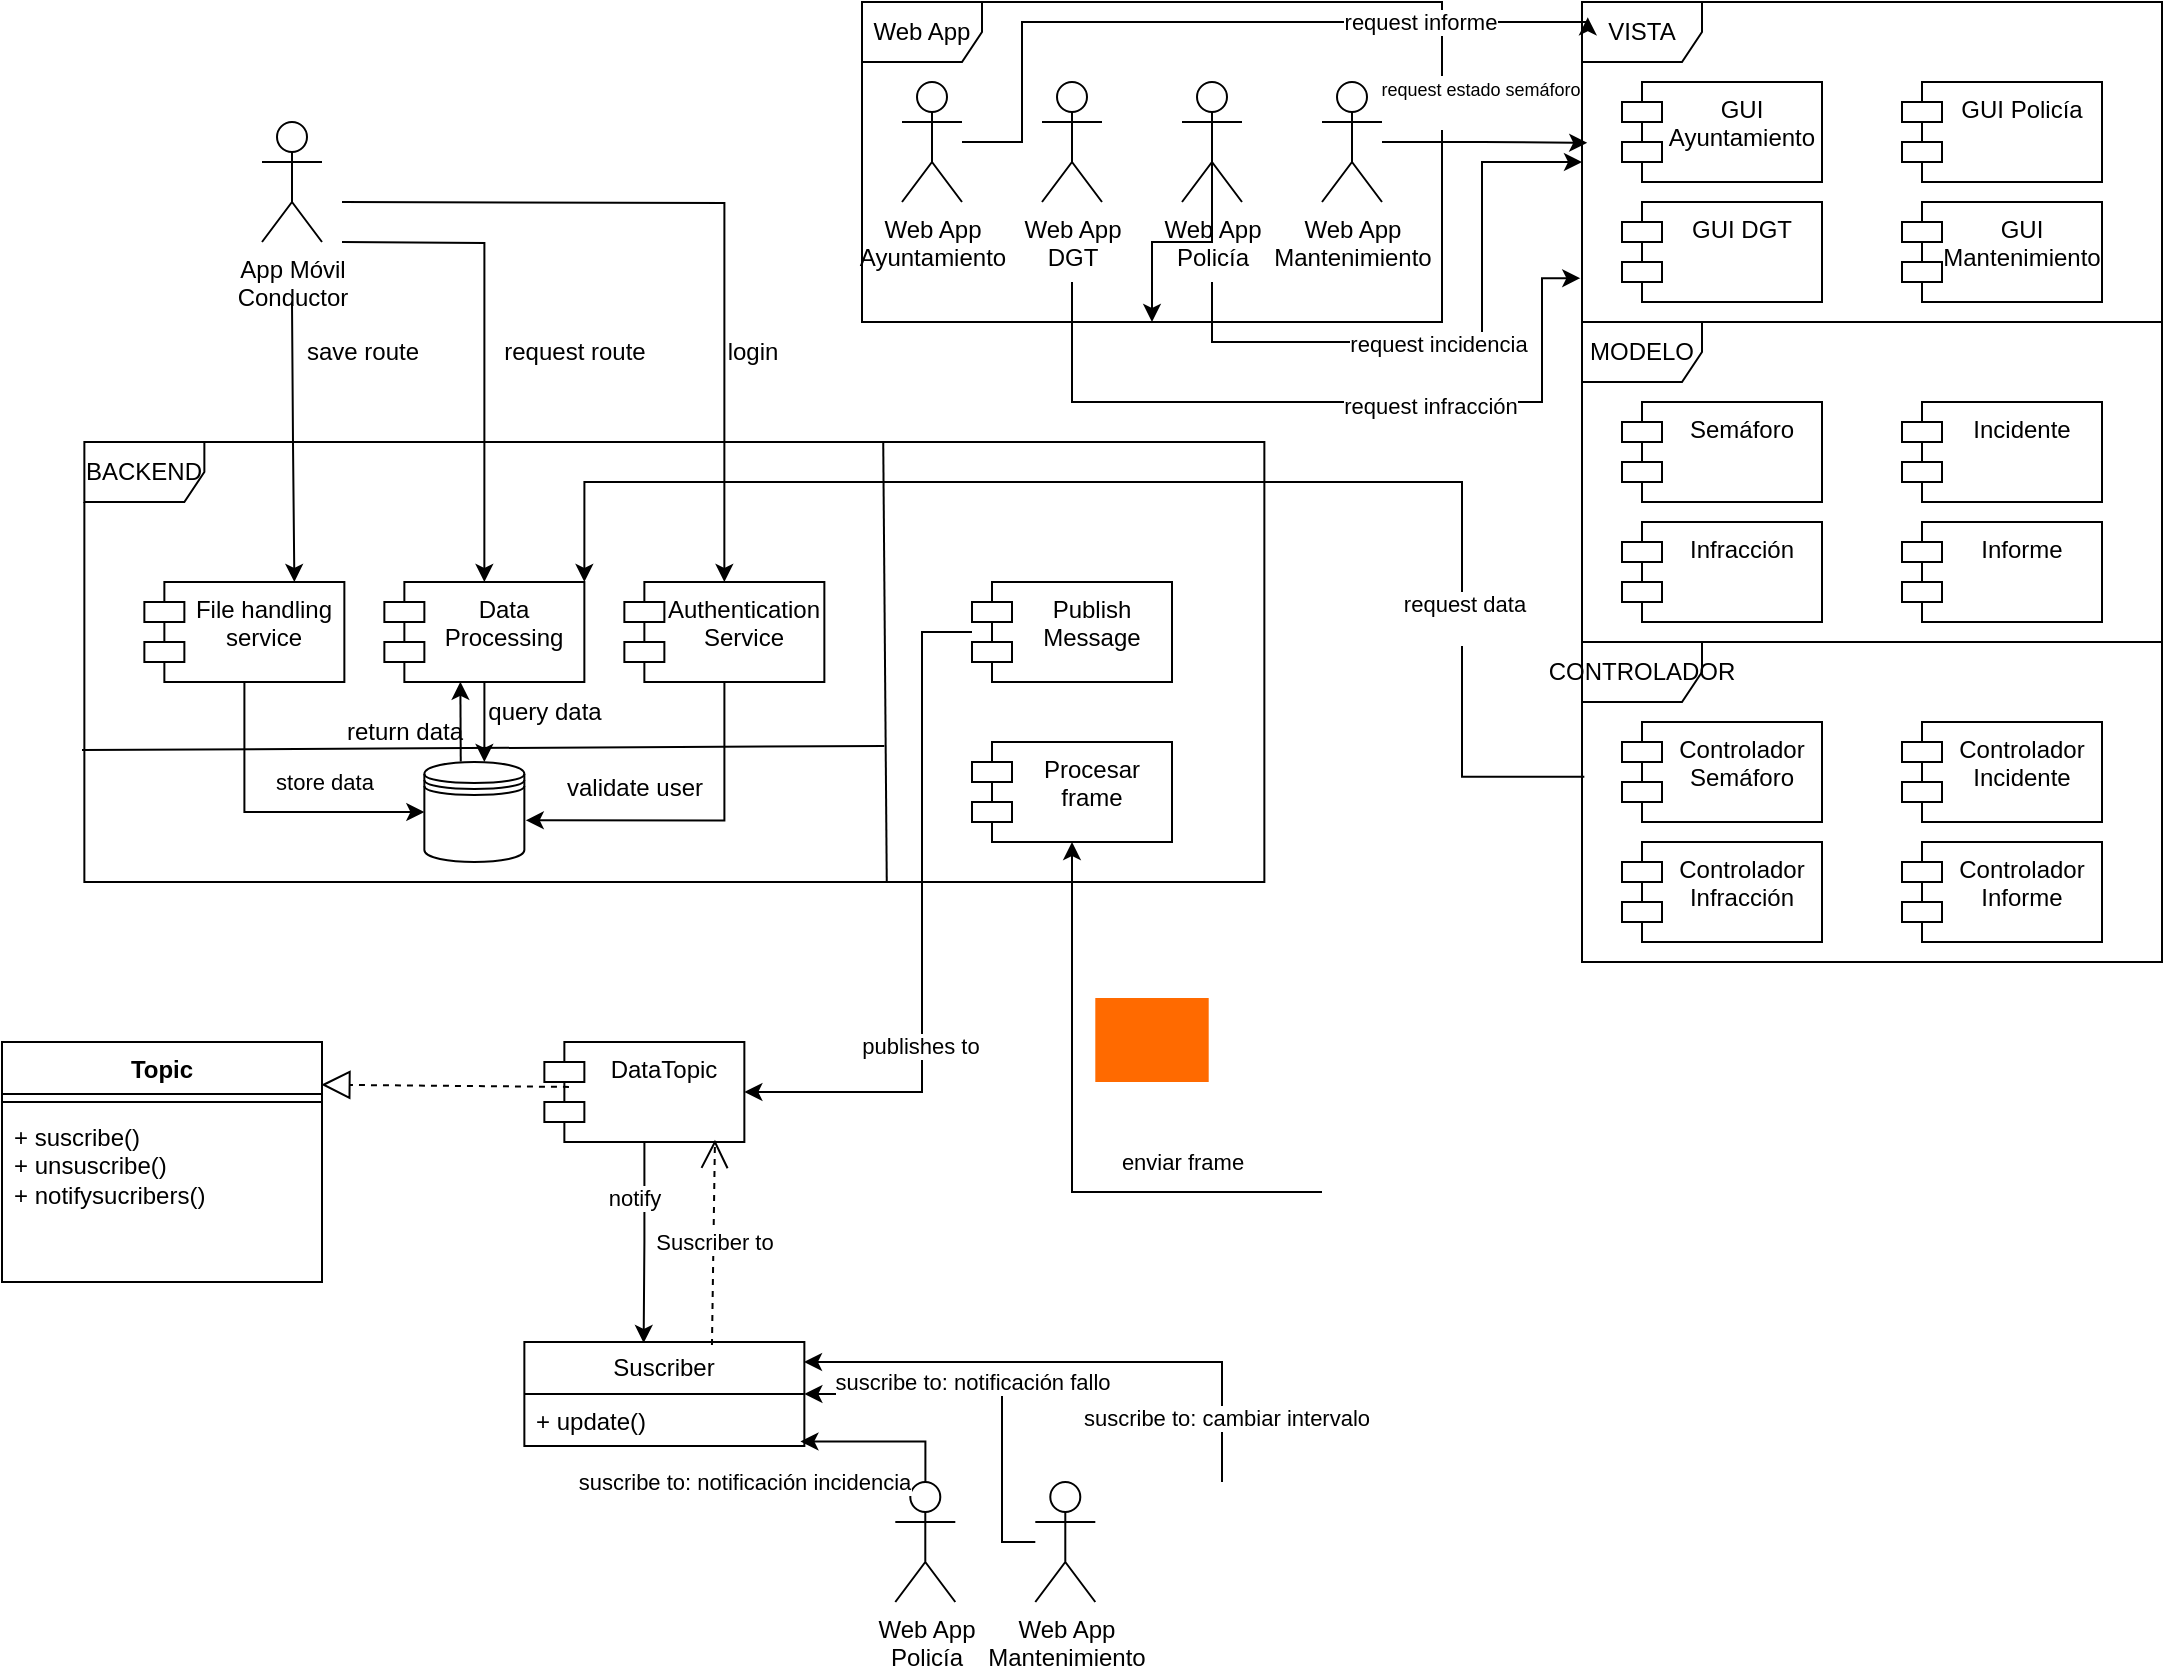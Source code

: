 <mxfile version="26.2.9">
  <diagram name="Página-1" id="xqnQGdiAoh6P3Rl2byHS">
    <mxGraphModel dx="1491" dy="804" grid="1" gridSize="10" guides="1" tooltips="1" connect="1" arrows="1" fold="1" page="1" pageScale="1" pageWidth="2339" pageHeight="3300" math="0" shadow="0">
      <root>
        <mxCell id="0" />
        <mxCell id="1" parent="0" />
        <mxCell id="4wHlZmgcgwCyxtwzYmkr-24" value="" style="edgeStyle=orthogonalEdgeStyle;rounded=0;orthogonalLoop=1;jettySize=auto;html=1;entryX=0.75;entryY=0;entryDx=0;entryDy=0;" edge="1" parent="1" target="4wHlZmgcgwCyxtwzYmkr-21">
          <mxGeometry relative="1" as="geometry">
            <mxPoint x="185" y="180" as="sourcePoint" />
          </mxGeometry>
        </mxCell>
        <mxCell id="4wHlZmgcgwCyxtwzYmkr-26" style="edgeStyle=orthogonalEdgeStyle;rounded=0;orthogonalLoop=1;jettySize=auto;html=1;entryX=0.5;entryY=0;entryDx=0;entryDy=0;" edge="1" parent="1" target="4wHlZmgcgwCyxtwzYmkr-22">
          <mxGeometry relative="1" as="geometry">
            <mxPoint x="210" y="130" as="sourcePoint" />
          </mxGeometry>
        </mxCell>
        <mxCell id="4wHlZmgcgwCyxtwzYmkr-1" value="&lt;div&gt;App Móvil&lt;/div&gt;&lt;div&gt;Conductor&lt;/div&gt;" style="shape=umlActor;verticalLabelPosition=bottom;verticalAlign=top;html=1;outlineConnect=0;" vertex="1" parent="1">
          <mxGeometry x="170" y="90" width="30" height="60" as="geometry" />
        </mxCell>
        <mxCell id="4wHlZmgcgwCyxtwzYmkr-2" value="&lt;div&gt;Web App&lt;/div&gt;&lt;div&gt;Mantenimiento&lt;/div&gt;" style="shape=umlActor;verticalLabelPosition=bottom;verticalAlign=top;html=1;outlineConnect=0;" vertex="1" parent="1">
          <mxGeometry x="700" y="70" width="30" height="60" as="geometry" />
        </mxCell>
        <mxCell id="4wHlZmgcgwCyxtwzYmkr-3" value="&lt;div&gt;Web App&lt;/div&gt;&lt;div&gt;DGT&lt;/div&gt;" style="shape=umlActor;verticalLabelPosition=bottom;verticalAlign=top;html=1;outlineConnect=0;" vertex="1" parent="1">
          <mxGeometry x="560" y="70" width="30" height="60" as="geometry" />
        </mxCell>
        <mxCell id="4wHlZmgcgwCyxtwzYmkr-53" style="edgeStyle=orthogonalEdgeStyle;rounded=0;orthogonalLoop=1;jettySize=auto;html=1;" edge="1" parent="1" target="4wHlZmgcgwCyxtwzYmkr-41">
          <mxGeometry relative="1" as="geometry">
            <mxPoint x="645" y="170" as="sourcePoint" />
            <Array as="points">
              <mxPoint x="645" y="200" />
              <mxPoint x="780" y="200" />
              <mxPoint x="780" y="110" />
            </Array>
          </mxGeometry>
        </mxCell>
        <mxCell id="4wHlZmgcgwCyxtwzYmkr-55" value="request incidencia" style="edgeLabel;html=1;align=center;verticalAlign=middle;resizable=0;points=[];" vertex="1" connectable="0" parent="4wHlZmgcgwCyxtwzYmkr-53">
          <mxGeometry x="-0.066" y="-1" relative="1" as="geometry">
            <mxPoint as="offset" />
          </mxGeometry>
        </mxCell>
        <mxCell id="4wHlZmgcgwCyxtwzYmkr-95" style="edgeStyle=orthogonalEdgeStyle;rounded=0;orthogonalLoop=1;jettySize=auto;html=1;exitX=0.5;exitY=0.5;exitDx=0;exitDy=0;exitPerimeter=0;" edge="1" parent="1" source="4wHlZmgcgwCyxtwzYmkr-4" target="4wHlZmgcgwCyxtwzYmkr-17">
          <mxGeometry relative="1" as="geometry" />
        </mxCell>
        <mxCell id="4wHlZmgcgwCyxtwzYmkr-4" value="&lt;div&gt;Web App &lt;br&gt;&lt;/div&gt;&lt;div&gt;Policía&lt;/div&gt;" style="shape=umlActor;verticalLabelPosition=bottom;verticalAlign=top;html=1;outlineConnect=0;" vertex="1" parent="1">
          <mxGeometry x="630" y="70" width="30" height="60" as="geometry" />
        </mxCell>
        <mxCell id="4wHlZmgcgwCyxtwzYmkr-6" value="&lt;div&gt;Web App&lt;/div&gt;&lt;div&gt;Ayuntamiento&lt;/div&gt;" style="shape=umlActor;verticalLabelPosition=bottom;verticalAlign=top;html=1;outlineConnect=0;" vertex="1" parent="1">
          <mxGeometry x="490" y="70" width="30" height="60" as="geometry" />
        </mxCell>
        <mxCell id="4wHlZmgcgwCyxtwzYmkr-12" value="&lt;div&gt;BACKEND&lt;/div&gt;" style="shape=umlFrame;whiteSpace=wrap;html=1;pointerEvents=0;" vertex="1" parent="1">
          <mxGeometry x="81.18" y="250" width="590" height="220" as="geometry" />
        </mxCell>
        <mxCell id="4wHlZmgcgwCyxtwzYmkr-13" value="" style="endArrow=none;html=1;rounded=0;exitX=-0.002;exitY=0.7;exitDx=0;exitDy=0;exitPerimeter=0;" edge="1" parent="1" source="4wHlZmgcgwCyxtwzYmkr-12">
          <mxGeometry width="50" height="50" relative="1" as="geometry">
            <mxPoint x="471.18" y="350" as="sourcePoint" />
            <mxPoint x="481.18" y="402" as="targetPoint" />
          </mxGeometry>
        </mxCell>
        <mxCell id="4wHlZmgcgwCyxtwzYmkr-14" value="" style="endArrow=none;html=1;rounded=0;entryX=0.677;entryY=-0.002;entryDx=0;entryDy=0;entryPerimeter=0;exitX=0.68;exitY=0.998;exitDx=0;exitDy=0;exitPerimeter=0;" edge="1" parent="1" source="4wHlZmgcgwCyxtwzYmkr-12" target="4wHlZmgcgwCyxtwzYmkr-12">
          <mxGeometry width="50" height="50" relative="1" as="geometry">
            <mxPoint x="471.18" y="350" as="sourcePoint" />
            <mxPoint x="521.18" y="300" as="targetPoint" />
          </mxGeometry>
        </mxCell>
        <mxCell id="4wHlZmgcgwCyxtwzYmkr-15" value="" style="shape=datastore;whiteSpace=wrap;html=1;" vertex="1" parent="1">
          <mxGeometry x="251.18" y="410" width="50" height="50" as="geometry" />
        </mxCell>
        <mxCell id="4wHlZmgcgwCyxtwzYmkr-17" value="&lt;div&gt;Web App&lt;/div&gt;" style="shape=umlFrame;whiteSpace=wrap;html=1;pointerEvents=0;" vertex="1" parent="1">
          <mxGeometry x="470" y="30" width="290" height="160" as="geometry" />
        </mxCell>
        <mxCell id="4wHlZmgcgwCyxtwzYmkr-20" value="Data Processing" style="shape=module;align=left;spacingLeft=20;align=center;verticalAlign=top;whiteSpace=wrap;html=1;" vertex="1" parent="1">
          <mxGeometry x="231.18" y="320" width="100" height="50" as="geometry" />
        </mxCell>
        <mxCell id="4wHlZmgcgwCyxtwzYmkr-32" style="edgeStyle=orthogonalEdgeStyle;rounded=0;orthogonalLoop=1;jettySize=auto;html=1;entryX=0;entryY=0.5;entryDx=0;entryDy=0;" edge="1" parent="1" source="4wHlZmgcgwCyxtwzYmkr-21" target="4wHlZmgcgwCyxtwzYmkr-15">
          <mxGeometry relative="1" as="geometry">
            <Array as="points">
              <mxPoint x="161.18" y="435" />
            </Array>
          </mxGeometry>
        </mxCell>
        <mxCell id="4wHlZmgcgwCyxtwzYmkr-33" value="store data" style="edgeLabel;html=1;align=center;verticalAlign=middle;resizable=0;points=[];" vertex="1" connectable="0" parent="4wHlZmgcgwCyxtwzYmkr-32">
          <mxGeometry x="0.032" relative="1" as="geometry">
            <mxPoint x="25" y="-15" as="offset" />
          </mxGeometry>
        </mxCell>
        <mxCell id="4wHlZmgcgwCyxtwzYmkr-21" value="File handling service" style="shape=module;align=left;spacingLeft=20;align=center;verticalAlign=top;whiteSpace=wrap;html=1;" vertex="1" parent="1">
          <mxGeometry x="111.18" y="320" width="100" height="50" as="geometry" />
        </mxCell>
        <mxCell id="4wHlZmgcgwCyxtwzYmkr-22" value="&lt;div&gt;Authentication&lt;/div&gt;&lt;div&gt;Service&lt;/div&gt;" style="shape=module;align=left;spacingLeft=20;align=center;verticalAlign=top;whiteSpace=wrap;html=1;" vertex="1" parent="1">
          <mxGeometry x="351.18" y="320" width="100" height="50" as="geometry" />
        </mxCell>
        <mxCell id="4wHlZmgcgwCyxtwzYmkr-25" style="edgeStyle=orthogonalEdgeStyle;rounded=0;orthogonalLoop=1;jettySize=auto;html=1;entryX=0.5;entryY=0;entryDx=0;entryDy=0;" edge="1" parent="1" target="4wHlZmgcgwCyxtwzYmkr-20">
          <mxGeometry relative="1" as="geometry">
            <mxPoint x="210" y="150" as="sourcePoint" />
            <mxPoint x="320" y="290" as="targetPoint" />
          </mxGeometry>
        </mxCell>
        <mxCell id="4wHlZmgcgwCyxtwzYmkr-29" value="request route" style="text;html=1;align=center;verticalAlign=middle;resizable=0;points=[];autosize=1;strokeColor=none;fillColor=none;" vertex="1" parent="1">
          <mxGeometry x="281.18" y="190" width="90" height="30" as="geometry" />
        </mxCell>
        <mxCell id="4wHlZmgcgwCyxtwzYmkr-30" value="save route" style="text;html=1;align=center;verticalAlign=middle;resizable=0;points=[];autosize=1;strokeColor=none;fillColor=none;" vertex="1" parent="1">
          <mxGeometry x="180" y="190" width="80" height="30" as="geometry" />
        </mxCell>
        <mxCell id="4wHlZmgcgwCyxtwzYmkr-31" value="login" style="text;html=1;align=center;verticalAlign=middle;resizable=0;points=[];autosize=1;strokeColor=none;fillColor=none;" vertex="1" parent="1">
          <mxGeometry x="390" y="190" width="50" height="30" as="geometry" />
        </mxCell>
        <mxCell id="4wHlZmgcgwCyxtwzYmkr-34" style="edgeStyle=orthogonalEdgeStyle;rounded=0;orthogonalLoop=1;jettySize=auto;html=1;" edge="1" parent="1" source="4wHlZmgcgwCyxtwzYmkr-20">
          <mxGeometry relative="1" as="geometry">
            <mxPoint x="281.18" y="410" as="targetPoint" />
          </mxGeometry>
        </mxCell>
        <mxCell id="4wHlZmgcgwCyxtwzYmkr-35" value="query data" style="text;html=1;align=center;verticalAlign=middle;resizable=0;points=[];autosize=1;strokeColor=none;fillColor=none;" vertex="1" parent="1">
          <mxGeometry x="271.18" y="370" width="80" height="30" as="geometry" />
        </mxCell>
        <mxCell id="4wHlZmgcgwCyxtwzYmkr-36" style="edgeStyle=orthogonalEdgeStyle;rounded=0;orthogonalLoop=1;jettySize=auto;html=1;entryX=0.38;entryY=0.998;entryDx=0;entryDy=0;entryPerimeter=0;exitX=0.364;exitY=-0.005;exitDx=0;exitDy=0;exitPerimeter=0;" edge="1" parent="1" source="4wHlZmgcgwCyxtwzYmkr-15" target="4wHlZmgcgwCyxtwzYmkr-20">
          <mxGeometry relative="1" as="geometry" />
        </mxCell>
        <mxCell id="4wHlZmgcgwCyxtwzYmkr-38" value="return data" style="text;html=1;align=center;verticalAlign=middle;resizable=0;points=[];autosize=1;strokeColor=none;fillColor=none;" vertex="1" parent="1">
          <mxGeometry x="201.18" y="380" width="80" height="30" as="geometry" />
        </mxCell>
        <mxCell id="4wHlZmgcgwCyxtwzYmkr-39" style="edgeStyle=orthogonalEdgeStyle;rounded=0;orthogonalLoop=1;jettySize=auto;html=1;entryX=1.014;entryY=0.583;entryDx=0;entryDy=0;entryPerimeter=0;" edge="1" parent="1" source="4wHlZmgcgwCyxtwzYmkr-22" target="4wHlZmgcgwCyxtwzYmkr-15">
          <mxGeometry relative="1" as="geometry">
            <Array as="points">
              <mxPoint x="401.18" y="439" />
            </Array>
          </mxGeometry>
        </mxCell>
        <mxCell id="4wHlZmgcgwCyxtwzYmkr-40" value="&lt;div&gt;validate user&lt;/div&gt;&lt;div&gt;&lt;br&gt;&lt;/div&gt;" style="text;html=1;align=center;verticalAlign=middle;resizable=0;points=[];autosize=1;strokeColor=none;fillColor=none;" vertex="1" parent="1">
          <mxGeometry x="311.18" y="410" width="90" height="40" as="geometry" />
        </mxCell>
        <mxCell id="4wHlZmgcgwCyxtwzYmkr-41" value="VISTA" style="shape=umlFrame;whiteSpace=wrap;html=1;pointerEvents=0;" vertex="1" parent="1">
          <mxGeometry x="830" y="30" width="290" height="160" as="geometry" />
        </mxCell>
        <mxCell id="4wHlZmgcgwCyxtwzYmkr-42" value="MODELO" style="shape=umlFrame;whiteSpace=wrap;html=1;pointerEvents=0;" vertex="1" parent="1">
          <mxGeometry x="830" y="190" width="290" height="160" as="geometry" />
        </mxCell>
        <mxCell id="4wHlZmgcgwCyxtwzYmkr-50" style="edgeStyle=orthogonalEdgeStyle;rounded=0;orthogonalLoop=1;jettySize=auto;html=1;entryX=1;entryY=0;entryDx=0;entryDy=0;exitX=0.004;exitY=0.421;exitDx=0;exitDy=0;exitPerimeter=0;" edge="1" parent="1" source="4wHlZmgcgwCyxtwzYmkr-43" target="4wHlZmgcgwCyxtwzYmkr-20">
          <mxGeometry relative="1" as="geometry">
            <Array as="points">
              <mxPoint x="770" y="417" />
              <mxPoint x="770" y="270" />
              <mxPoint x="331" y="270" />
            </Array>
          </mxGeometry>
        </mxCell>
        <mxCell id="4wHlZmgcgwCyxtwzYmkr-51" value="&lt;div&gt;request data&lt;/div&gt;&lt;div&gt;&lt;br&gt;&lt;/div&gt;" style="edgeLabel;html=1;align=center;verticalAlign=middle;resizable=0;points=[];" vertex="1" connectable="0" parent="4wHlZmgcgwCyxtwzYmkr-50">
          <mxGeometry x="-0.505" y="-1" relative="1" as="geometry">
            <mxPoint y="32" as="offset" />
          </mxGeometry>
        </mxCell>
        <mxCell id="4wHlZmgcgwCyxtwzYmkr-43" value="CONTROLADOR" style="shape=umlFrame;whiteSpace=wrap;html=1;pointerEvents=0;" vertex="1" parent="1">
          <mxGeometry x="830" y="350" width="290" height="160" as="geometry" />
        </mxCell>
        <mxCell id="4wHlZmgcgwCyxtwzYmkr-44" value="GUI Ayuntamiento" style="shape=module;align=left;spacingLeft=20;align=center;verticalAlign=top;whiteSpace=wrap;html=1;" vertex="1" parent="1">
          <mxGeometry x="850" y="70" width="100" height="50" as="geometry" />
        </mxCell>
        <mxCell id="4wHlZmgcgwCyxtwzYmkr-45" value="GUI Policía" style="shape=module;align=left;spacingLeft=20;align=center;verticalAlign=top;whiteSpace=wrap;html=1;" vertex="1" parent="1">
          <mxGeometry x="990" y="70" width="100" height="50" as="geometry" />
        </mxCell>
        <mxCell id="4wHlZmgcgwCyxtwzYmkr-46" value="GUI DGT" style="shape=module;align=left;spacingLeft=20;align=center;verticalAlign=top;whiteSpace=wrap;html=1;" vertex="1" parent="1">
          <mxGeometry x="850" y="130" width="100" height="50" as="geometry" />
        </mxCell>
        <mxCell id="4wHlZmgcgwCyxtwzYmkr-47" value="&lt;div&gt;GUI Mantenimiento&lt;/div&gt;" style="shape=module;align=left;spacingLeft=20;align=center;verticalAlign=top;whiteSpace=wrap;html=1;" vertex="1" parent="1">
          <mxGeometry x="990" y="130" width="100" height="50" as="geometry" />
        </mxCell>
        <mxCell id="4wHlZmgcgwCyxtwzYmkr-49" style="edgeStyle=orthogonalEdgeStyle;rounded=0;orthogonalLoop=1;jettySize=auto;html=1;entryX=0.009;entryY=0.44;entryDx=0;entryDy=0;entryPerimeter=0;" edge="1" parent="1" source="4wHlZmgcgwCyxtwzYmkr-2" target="4wHlZmgcgwCyxtwzYmkr-41">
          <mxGeometry relative="1" as="geometry" />
        </mxCell>
        <mxCell id="4wHlZmgcgwCyxtwzYmkr-52" value="&lt;div&gt;&lt;font style=&quot;font-size: 9px;&quot;&gt;request estado semáforo&lt;/font&gt;&lt;/div&gt;&lt;div&gt;&lt;font style=&quot;font-size: 9px;&quot;&gt;&lt;br&gt;&lt;/font&gt;&lt;/div&gt;" style="edgeLabel;html=1;align=center;verticalAlign=middle;resizable=0;points=[];" vertex="1" connectable="0" parent="4wHlZmgcgwCyxtwzYmkr-49">
          <mxGeometry x="-0.19" relative="1" as="geometry">
            <mxPoint x="7" y="-20" as="offset" />
          </mxGeometry>
        </mxCell>
        <mxCell id="4wHlZmgcgwCyxtwzYmkr-56" style="edgeStyle=orthogonalEdgeStyle;rounded=0;orthogonalLoop=1;jettySize=auto;html=1;entryX=-0.003;entryY=0.863;entryDx=0;entryDy=0;entryPerimeter=0;" edge="1" parent="1" target="4wHlZmgcgwCyxtwzYmkr-41">
          <mxGeometry relative="1" as="geometry">
            <mxPoint x="575" y="170" as="sourcePoint" />
            <Array as="points">
              <mxPoint x="575" y="230" />
              <mxPoint x="810" y="230" />
              <mxPoint x="810" y="168" />
            </Array>
          </mxGeometry>
        </mxCell>
        <mxCell id="4wHlZmgcgwCyxtwzYmkr-57" value="request infracción" style="edgeLabel;html=1;align=center;verticalAlign=middle;resizable=0;points=[];" vertex="1" connectable="0" parent="4wHlZmgcgwCyxtwzYmkr-56">
          <mxGeometry x="0.269" y="-2" relative="1" as="geometry">
            <mxPoint as="offset" />
          </mxGeometry>
        </mxCell>
        <mxCell id="4wHlZmgcgwCyxtwzYmkr-58" style="edgeStyle=orthogonalEdgeStyle;rounded=0;orthogonalLoop=1;jettySize=auto;html=1;entryX=0.01;entryY=0.048;entryDx=0;entryDy=0;entryPerimeter=0;" edge="1" parent="1" source="4wHlZmgcgwCyxtwzYmkr-6" target="4wHlZmgcgwCyxtwzYmkr-41">
          <mxGeometry relative="1" as="geometry">
            <Array as="points">
              <mxPoint x="550" y="100" />
              <mxPoint x="550" y="40" />
              <mxPoint x="833" y="40" />
            </Array>
          </mxGeometry>
        </mxCell>
        <mxCell id="4wHlZmgcgwCyxtwzYmkr-59" value="request informe" style="edgeLabel;html=1;align=center;verticalAlign=middle;resizable=0;points=[];" vertex="1" connectable="0" parent="4wHlZmgcgwCyxtwzYmkr-58">
          <mxGeometry x="0.54" relative="1" as="geometry">
            <mxPoint as="offset" />
          </mxGeometry>
        </mxCell>
        <mxCell id="4wHlZmgcgwCyxtwzYmkr-60" value="Semáforo" style="shape=module;align=left;spacingLeft=20;align=center;verticalAlign=top;whiteSpace=wrap;html=1;" vertex="1" parent="1">
          <mxGeometry x="850" y="230" width="100" height="50" as="geometry" />
        </mxCell>
        <mxCell id="4wHlZmgcgwCyxtwzYmkr-61" value="Incidente" style="shape=module;align=left;spacingLeft=20;align=center;verticalAlign=top;whiteSpace=wrap;html=1;" vertex="1" parent="1">
          <mxGeometry x="990" y="230" width="100" height="50" as="geometry" />
        </mxCell>
        <mxCell id="4wHlZmgcgwCyxtwzYmkr-62" value="Infracción" style="shape=module;align=left;spacingLeft=20;align=center;verticalAlign=top;whiteSpace=wrap;html=1;" vertex="1" parent="1">
          <mxGeometry x="850" y="290" width="100" height="50" as="geometry" />
        </mxCell>
        <mxCell id="4wHlZmgcgwCyxtwzYmkr-63" value="Informe" style="shape=module;align=left;spacingLeft=20;align=center;verticalAlign=top;whiteSpace=wrap;html=1;" vertex="1" parent="1">
          <mxGeometry x="990" y="290" width="100" height="50" as="geometry" />
        </mxCell>
        <mxCell id="4wHlZmgcgwCyxtwzYmkr-64" value="&lt;div&gt;Controlador&lt;/div&gt;&lt;div&gt;Semáforo&lt;/div&gt;" style="shape=module;align=left;spacingLeft=20;align=center;verticalAlign=top;whiteSpace=wrap;html=1;" vertex="1" parent="1">
          <mxGeometry x="850" y="390" width="100" height="50" as="geometry" />
        </mxCell>
        <mxCell id="4wHlZmgcgwCyxtwzYmkr-65" value="&lt;div&gt;Controlador&lt;/div&gt;&lt;div&gt;Incidente&lt;/div&gt;" style="shape=module;align=left;spacingLeft=20;align=center;verticalAlign=top;whiteSpace=wrap;html=1;" vertex="1" parent="1">
          <mxGeometry x="990" y="390" width="100" height="50" as="geometry" />
        </mxCell>
        <mxCell id="4wHlZmgcgwCyxtwzYmkr-66" value="Controlador&lt;div&gt;Infracción&lt;/div&gt;" style="shape=module;align=left;spacingLeft=20;align=center;verticalAlign=top;whiteSpace=wrap;html=1;" vertex="1" parent="1">
          <mxGeometry x="850" y="450" width="100" height="50" as="geometry" />
        </mxCell>
        <mxCell id="4wHlZmgcgwCyxtwzYmkr-67" value="&lt;div&gt;Controlador&lt;/div&gt;&lt;div&gt;Informe&lt;/div&gt;" style="shape=module;align=left;spacingLeft=20;align=center;verticalAlign=top;whiteSpace=wrap;html=1;" vertex="1" parent="1">
          <mxGeometry x="990" y="450" width="100" height="50" as="geometry" />
        </mxCell>
        <mxCell id="4wHlZmgcgwCyxtwzYmkr-72" style="edgeStyle=orthogonalEdgeStyle;rounded=0;orthogonalLoop=1;jettySize=auto;html=1;" edge="1" parent="1" source="4wHlZmgcgwCyxtwzYmkr-68" target="4wHlZmgcgwCyxtwzYmkr-71">
          <mxGeometry relative="1" as="geometry" />
        </mxCell>
        <mxCell id="4wHlZmgcgwCyxtwzYmkr-74" value="enviar frame" style="edgeLabel;html=1;align=center;verticalAlign=middle;resizable=0;points=[];" vertex="1" connectable="0" parent="4wHlZmgcgwCyxtwzYmkr-72">
          <mxGeometry x="-0.458" y="-3" relative="1" as="geometry">
            <mxPoint x="11" y="-12" as="offset" />
          </mxGeometry>
        </mxCell>
        <mxCell id="4wHlZmgcgwCyxtwzYmkr-68" value="" style="shape=image;html=1;verticalAlign=top;verticalLabelPosition=bottom;labelBackgroundColor=#ffffff;imageAspect=0;aspect=fixed;image=https://cdn1.iconfinder.com/data/icons/DarkGlass_Reworked/128x128/apps/daemons.png" vertex="1" parent="1">
          <mxGeometry x="700" y="570" width="110" height="110" as="geometry" />
        </mxCell>
        <mxCell id="4wHlZmgcgwCyxtwzYmkr-71" value="Procesar frame" style="shape=module;align=left;spacingLeft=20;align=center;verticalAlign=top;whiteSpace=wrap;html=1;" vertex="1" parent="1">
          <mxGeometry x="525" y="400" width="100" height="50" as="geometry" />
        </mxCell>
        <mxCell id="4wHlZmgcgwCyxtwzYmkr-73" value="" style="points=[];aspect=fixed;html=1;align=center;shadow=0;dashed=0;fillColor=#FF6A00;strokeColor=none;shape=mxgraph.alibaba_cloud.kafka;" vertex="1" parent="1">
          <mxGeometry x="586.65" y="528" width="56.7" height="42" as="geometry" />
        </mxCell>
        <mxCell id="4wHlZmgcgwCyxtwzYmkr-77" value="DataTopic" style="shape=module;align=left;spacingLeft=20;align=center;verticalAlign=top;whiteSpace=wrap;html=1;" vertex="1" parent="1">
          <mxGeometry x="311.18" y="550" width="100" height="50" as="geometry" />
        </mxCell>
        <mxCell id="4wHlZmgcgwCyxtwzYmkr-79" style="edgeStyle=orthogonalEdgeStyle;rounded=0;orthogonalLoop=1;jettySize=auto;html=1;entryX=1;entryY=0.5;entryDx=0;entryDy=0;" edge="1" parent="1" source="4wHlZmgcgwCyxtwzYmkr-78" target="4wHlZmgcgwCyxtwzYmkr-77">
          <mxGeometry relative="1" as="geometry">
            <Array as="points">
              <mxPoint x="500" y="345" />
              <mxPoint x="500" y="575" />
            </Array>
          </mxGeometry>
        </mxCell>
        <mxCell id="4wHlZmgcgwCyxtwzYmkr-80" value="publishes to" style="edgeLabel;html=1;align=center;verticalAlign=middle;resizable=0;points=[];" vertex="1" connectable="0" parent="4wHlZmgcgwCyxtwzYmkr-79">
          <mxGeometry x="0.348" y="-1" relative="1" as="geometry">
            <mxPoint as="offset" />
          </mxGeometry>
        </mxCell>
        <mxCell id="4wHlZmgcgwCyxtwzYmkr-78" value="Publish Message" style="shape=module;align=left;spacingLeft=20;align=center;verticalAlign=top;whiteSpace=wrap;html=1;" vertex="1" parent="1">
          <mxGeometry x="525" y="320" width="100" height="50" as="geometry" />
        </mxCell>
        <mxCell id="4wHlZmgcgwCyxtwzYmkr-82" value="Topic" style="swimlane;fontStyle=1;align=center;verticalAlign=top;childLayout=stackLayout;horizontal=1;startSize=26;horizontalStack=0;resizeParent=1;resizeParentMax=0;resizeLast=0;collapsible=1;marginBottom=0;whiteSpace=wrap;html=1;" vertex="1" parent="1">
          <mxGeometry x="40" y="550" width="160" height="120" as="geometry" />
        </mxCell>
        <mxCell id="4wHlZmgcgwCyxtwzYmkr-84" value="" style="line;strokeWidth=1;fillColor=none;align=left;verticalAlign=middle;spacingTop=-1;spacingLeft=3;spacingRight=3;rotatable=0;labelPosition=right;points=[];portConstraint=eastwest;strokeColor=inherit;" vertex="1" parent="4wHlZmgcgwCyxtwzYmkr-82">
          <mxGeometry y="26" width="160" height="8" as="geometry" />
        </mxCell>
        <mxCell id="4wHlZmgcgwCyxtwzYmkr-85" value="&lt;div&gt;+ suscribe()&lt;/div&gt;&lt;div&gt;+ unsuscribe()&lt;/div&gt;&lt;div&gt;+ notifysucribers()&lt;/div&gt;" style="text;strokeColor=none;fillColor=none;align=left;verticalAlign=top;spacingLeft=4;spacingRight=4;overflow=hidden;rotatable=0;points=[[0,0.5],[1,0.5]];portConstraint=eastwest;whiteSpace=wrap;html=1;" vertex="1" parent="4wHlZmgcgwCyxtwzYmkr-82">
          <mxGeometry y="34" width="160" height="86" as="geometry" />
        </mxCell>
        <mxCell id="4wHlZmgcgwCyxtwzYmkr-87" value="" style="endArrow=block;dashed=1;endFill=0;endSize=12;html=1;rounded=0;exitX=0.123;exitY=0.449;exitDx=0;exitDy=0;exitPerimeter=0;entryX=0.998;entryY=0.178;entryDx=0;entryDy=0;entryPerimeter=0;" edge="1" parent="1" source="4wHlZmgcgwCyxtwzYmkr-77" target="4wHlZmgcgwCyxtwzYmkr-82">
          <mxGeometry width="160" relative="1" as="geometry">
            <mxPoint x="630" y="430" as="sourcePoint" />
            <mxPoint x="210" y="571" as="targetPoint" />
          </mxGeometry>
        </mxCell>
        <mxCell id="4wHlZmgcgwCyxtwzYmkr-88" value="Suscriber" style="swimlane;fontStyle=0;childLayout=stackLayout;horizontal=1;startSize=26;fillColor=none;horizontalStack=0;resizeParent=1;resizeParentMax=0;resizeLast=0;collapsible=1;marginBottom=0;whiteSpace=wrap;html=1;" vertex="1" parent="1">
          <mxGeometry x="301.18" y="700" width="140" height="52" as="geometry" />
        </mxCell>
        <mxCell id="4wHlZmgcgwCyxtwzYmkr-89" value="+ update()" style="text;strokeColor=none;fillColor=none;align=left;verticalAlign=top;spacingLeft=4;spacingRight=4;overflow=hidden;rotatable=0;points=[[0,0.5],[1,0.5]];portConstraint=eastwest;whiteSpace=wrap;html=1;" vertex="1" parent="4wHlZmgcgwCyxtwzYmkr-88">
          <mxGeometry y="26" width="140" height="26" as="geometry" />
        </mxCell>
        <mxCell id="4wHlZmgcgwCyxtwzYmkr-92" style="edgeStyle=orthogonalEdgeStyle;rounded=0;orthogonalLoop=1;jettySize=auto;html=1;entryX=0.426;entryY=0.009;entryDx=0;entryDy=0;entryPerimeter=0;" edge="1" parent="1" source="4wHlZmgcgwCyxtwzYmkr-77" target="4wHlZmgcgwCyxtwzYmkr-88">
          <mxGeometry relative="1" as="geometry" />
        </mxCell>
        <mxCell id="4wHlZmgcgwCyxtwzYmkr-93" value="notify" style="edgeLabel;html=1;align=center;verticalAlign=middle;resizable=0;points=[];" vertex="1" connectable="0" parent="4wHlZmgcgwCyxtwzYmkr-92">
          <mxGeometry x="-0.081" y="-5" relative="1" as="geometry">
            <mxPoint y="-19" as="offset" />
          </mxGeometry>
        </mxCell>
        <mxCell id="4wHlZmgcgwCyxtwzYmkr-94" value="Suscriber to" style="endArrow=open;endSize=12;dashed=1;html=1;rounded=0;exitX=0.67;exitY=0.029;exitDx=0;exitDy=0;entryX=0.853;entryY=0.978;entryDx=0;entryDy=0;entryPerimeter=0;exitPerimeter=0;" edge="1" parent="1" source="4wHlZmgcgwCyxtwzYmkr-88" target="4wHlZmgcgwCyxtwzYmkr-77">
          <mxGeometry width="160" relative="1" as="geometry">
            <mxPoint x="630" y="430" as="sourcePoint" />
            <mxPoint x="790" y="430" as="targetPoint" />
          </mxGeometry>
        </mxCell>
        <mxCell id="4wHlZmgcgwCyxtwzYmkr-101" style="edgeStyle=orthogonalEdgeStyle;rounded=0;orthogonalLoop=1;jettySize=auto;html=1;entryX=1;entryY=0.5;entryDx=0;entryDy=0;" edge="1" parent="1" source="4wHlZmgcgwCyxtwzYmkr-96" target="4wHlZmgcgwCyxtwzYmkr-88">
          <mxGeometry relative="1" as="geometry">
            <Array as="points">
              <mxPoint x="540" y="800" />
              <mxPoint x="540" y="726" />
            </Array>
          </mxGeometry>
        </mxCell>
        <mxCell id="4wHlZmgcgwCyxtwzYmkr-104" value="suscribe to: notificación fallo" style="edgeLabel;html=1;align=center;verticalAlign=middle;resizable=0;points=[];" vertex="1" connectable="0" parent="4wHlZmgcgwCyxtwzYmkr-101">
          <mxGeometry x="0.571" y="-4" relative="1" as="geometry">
            <mxPoint x="43" y="-2" as="offset" />
          </mxGeometry>
        </mxCell>
        <mxCell id="4wHlZmgcgwCyxtwzYmkr-96" value="&lt;div&gt;Web App&lt;/div&gt;&lt;div&gt;Mantenimiento&lt;/div&gt;" style="shape=umlActor;verticalLabelPosition=bottom;verticalAlign=top;html=1;outlineConnect=0;" vertex="1" parent="1">
          <mxGeometry x="556.65" y="770" width="30" height="60" as="geometry" />
        </mxCell>
        <mxCell id="4wHlZmgcgwCyxtwzYmkr-97" value="&lt;div&gt;Web App &lt;br&gt;&lt;/div&gt;&lt;div&gt;Policía&lt;/div&gt;" style="shape=umlActor;verticalLabelPosition=bottom;verticalAlign=top;html=1;outlineConnect=0;" vertex="1" parent="1">
          <mxGeometry x="486.65" y="770" width="30" height="60" as="geometry" />
        </mxCell>
        <mxCell id="4wHlZmgcgwCyxtwzYmkr-102" style="edgeStyle=orthogonalEdgeStyle;rounded=0;orthogonalLoop=1;jettySize=auto;html=1;" edge="1" parent="1" source="4wHlZmgcgwCyxtwzYmkr-98">
          <mxGeometry relative="1" as="geometry">
            <mxPoint x="441" y="710" as="targetPoint" />
            <Array as="points">
              <mxPoint x="650" y="710" />
              <mxPoint x="441" y="710" />
            </Array>
          </mxGeometry>
        </mxCell>
        <mxCell id="4wHlZmgcgwCyxtwzYmkr-103" value="suscribe to: cambiar intervalo" style="edgeLabel;html=1;align=center;verticalAlign=middle;resizable=0;points=[];" vertex="1" connectable="0" parent="4wHlZmgcgwCyxtwzYmkr-102">
          <mxGeometry x="-0.758" y="-2" relative="1" as="geometry">
            <mxPoint as="offset" />
          </mxGeometry>
        </mxCell>
        <mxCell id="4wHlZmgcgwCyxtwzYmkr-98" value="" style="shape=image;html=1;verticalAlign=top;verticalLabelPosition=bottom;labelBackgroundColor=#ffffff;imageAspect=0;aspect=fixed;image=https://cdn1.iconfinder.com/data/icons/DarkGlass_Reworked/128x128/apps/daemons.png" vertex="1" parent="1">
          <mxGeometry x="620" y="770" width="70" height="70" as="geometry" />
        </mxCell>
        <mxCell id="4wHlZmgcgwCyxtwzYmkr-99" style="edgeStyle=orthogonalEdgeStyle;rounded=0;orthogonalLoop=1;jettySize=auto;html=1;entryX=0.986;entryY=0.912;entryDx=0;entryDy=0;entryPerimeter=0;" edge="1" parent="1" source="4wHlZmgcgwCyxtwzYmkr-97" target="4wHlZmgcgwCyxtwzYmkr-89">
          <mxGeometry relative="1" as="geometry" />
        </mxCell>
        <mxCell id="4wHlZmgcgwCyxtwzYmkr-105" value="suscribe to: notificación incidencia" style="edgeLabel;html=1;align=center;verticalAlign=middle;resizable=0;points=[];" vertex="1" connectable="0" parent="4wHlZmgcgwCyxtwzYmkr-99">
          <mxGeometry x="0.108" y="1" relative="1" as="geometry">
            <mxPoint x="-65" y="19" as="offset" />
          </mxGeometry>
        </mxCell>
      </root>
    </mxGraphModel>
  </diagram>
</mxfile>
